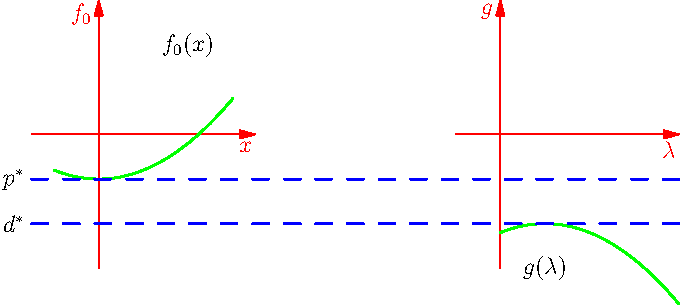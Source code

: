 import graph;
import plain;
size(12cm);
real r = 5;
real f(real x) { return x^2/5-1; }
draw(graph(f,-1,3),green+1);
xaxis('$x$',xmin=-1.5,xmax=3.5,red,EndArrow);
yaxis('$f_0$',XEquals(0),ymin=-3,ymax=3,red,EndArrow);
label("$f_0(x)$",(2,2));
real g(real x) { return -(x-10)^2/5-2; }
draw(graph(g,9,13),green+1);
xaxis('$\lambda$',xmin=8,xmax=13,red,EndArrow);
yaxis('$g$',XEquals(9),ymin=-3,ymax=3,red,EndArrow);
label("$g(\lambda)$",(10,-3));
draw((-1.5,-1)--(13,-1),dashed+blue+1);
draw((-1.5,-2)--(13,-2),dashed+blue+1);
label("$p^*$",(-1.5,-1),W);
label("$d^*$",(-1.5,-2),W);
